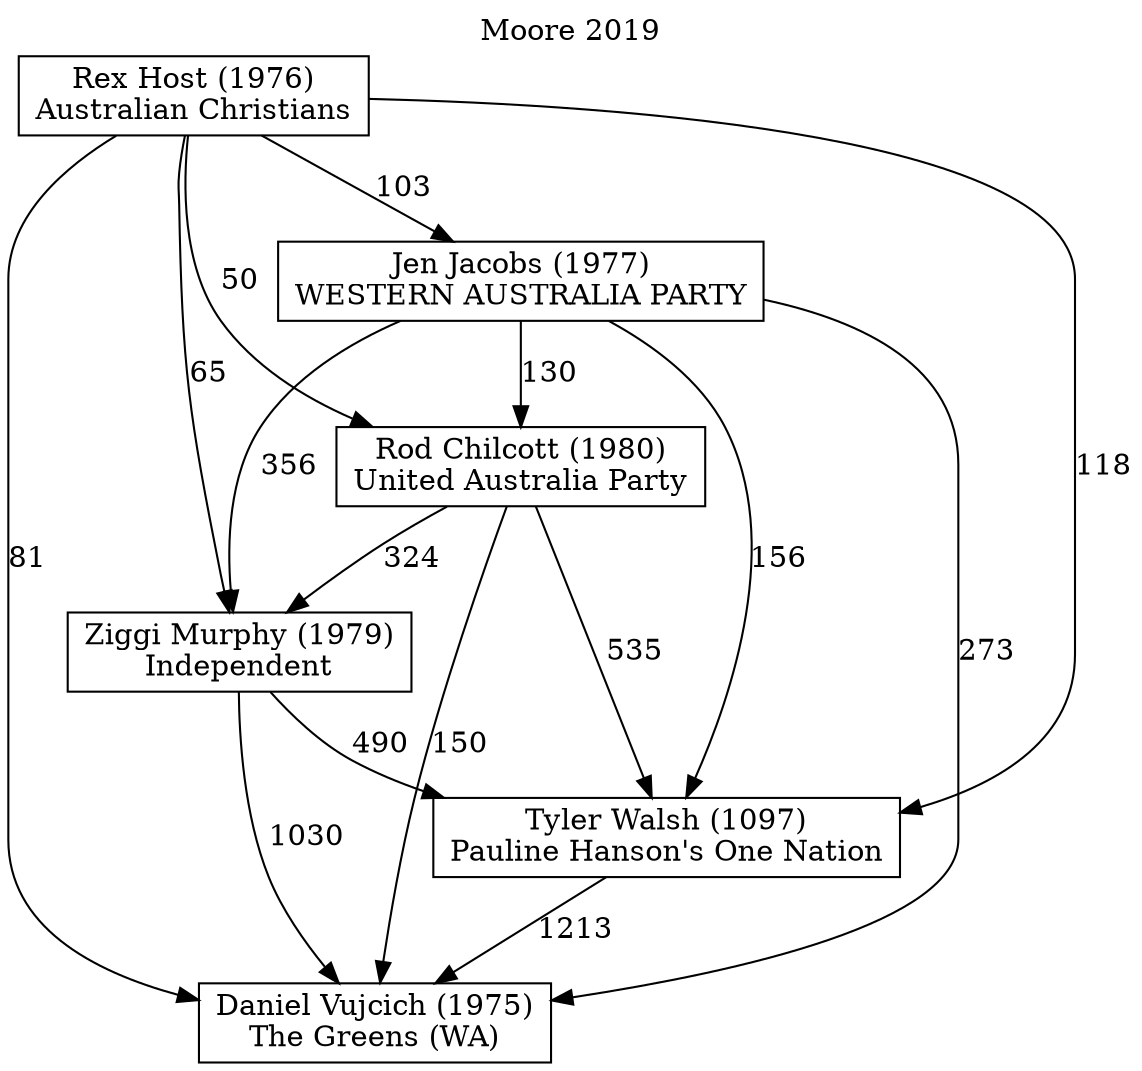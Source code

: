 // House preference flow
digraph "Daniel Vujcich (1975)_Moore_2019" {
	graph [label="Moore 2019" labelloc=t mclimit=10]
	node [shape=box]
	"Daniel Vujcich (1975)" [label="Daniel Vujcich (1975)
The Greens (WA)"]
	"Tyler Walsh (1097)" [label="Tyler Walsh (1097)
Pauline Hanson's One Nation"]
	"Ziggi Murphy (1979)" [label="Ziggi Murphy (1979)
Independent"]
	"Rod Chilcott (1980)" [label="Rod Chilcott (1980)
United Australia Party"]
	"Jen Jacobs (1977)" [label="Jen Jacobs (1977)
WESTERN AUSTRALIA PARTY"]
	"Rex Host (1976)" [label="Rex Host (1976)
Australian Christians"]
	"Daniel Vujcich (1975)" [label="Daniel Vujcich (1975)
The Greens (WA)"]
	"Ziggi Murphy (1979)" [label="Ziggi Murphy (1979)
Independent"]
	"Rod Chilcott (1980)" [label="Rod Chilcott (1980)
United Australia Party"]
	"Jen Jacobs (1977)" [label="Jen Jacobs (1977)
WESTERN AUSTRALIA PARTY"]
	"Rex Host (1976)" [label="Rex Host (1976)
Australian Christians"]
	"Daniel Vujcich (1975)" [label="Daniel Vujcich (1975)
The Greens (WA)"]
	"Rod Chilcott (1980)" [label="Rod Chilcott (1980)
United Australia Party"]
	"Jen Jacobs (1977)" [label="Jen Jacobs (1977)
WESTERN AUSTRALIA PARTY"]
	"Rex Host (1976)" [label="Rex Host (1976)
Australian Christians"]
	"Daniel Vujcich (1975)" [label="Daniel Vujcich (1975)
The Greens (WA)"]
	"Jen Jacobs (1977)" [label="Jen Jacobs (1977)
WESTERN AUSTRALIA PARTY"]
	"Rex Host (1976)" [label="Rex Host (1976)
Australian Christians"]
	"Daniel Vujcich (1975)" [label="Daniel Vujcich (1975)
The Greens (WA)"]
	"Rex Host (1976)" [label="Rex Host (1976)
Australian Christians"]
	"Rex Host (1976)" [label="Rex Host (1976)
Australian Christians"]
	"Jen Jacobs (1977)" [label="Jen Jacobs (1977)
WESTERN AUSTRALIA PARTY"]
	"Rex Host (1976)" [label="Rex Host (1976)
Australian Christians"]
	"Rex Host (1976)" [label="Rex Host (1976)
Australian Christians"]
	"Rod Chilcott (1980)" [label="Rod Chilcott (1980)
United Australia Party"]
	"Jen Jacobs (1977)" [label="Jen Jacobs (1977)
WESTERN AUSTRALIA PARTY"]
	"Rex Host (1976)" [label="Rex Host (1976)
Australian Christians"]
	"Rod Chilcott (1980)" [label="Rod Chilcott (1980)
United Australia Party"]
	"Rex Host (1976)" [label="Rex Host (1976)
Australian Christians"]
	"Rex Host (1976)" [label="Rex Host (1976)
Australian Christians"]
	"Jen Jacobs (1977)" [label="Jen Jacobs (1977)
WESTERN AUSTRALIA PARTY"]
	"Rex Host (1976)" [label="Rex Host (1976)
Australian Christians"]
	"Rex Host (1976)" [label="Rex Host (1976)
Australian Christians"]
	"Ziggi Murphy (1979)" [label="Ziggi Murphy (1979)
Independent"]
	"Rod Chilcott (1980)" [label="Rod Chilcott (1980)
United Australia Party"]
	"Jen Jacobs (1977)" [label="Jen Jacobs (1977)
WESTERN AUSTRALIA PARTY"]
	"Rex Host (1976)" [label="Rex Host (1976)
Australian Christians"]
	"Ziggi Murphy (1979)" [label="Ziggi Murphy (1979)
Independent"]
	"Jen Jacobs (1977)" [label="Jen Jacobs (1977)
WESTERN AUSTRALIA PARTY"]
	"Rex Host (1976)" [label="Rex Host (1976)
Australian Christians"]
	"Ziggi Murphy (1979)" [label="Ziggi Murphy (1979)
Independent"]
	"Rex Host (1976)" [label="Rex Host (1976)
Australian Christians"]
	"Rex Host (1976)" [label="Rex Host (1976)
Australian Christians"]
	"Jen Jacobs (1977)" [label="Jen Jacobs (1977)
WESTERN AUSTRALIA PARTY"]
	"Rex Host (1976)" [label="Rex Host (1976)
Australian Christians"]
	"Rex Host (1976)" [label="Rex Host (1976)
Australian Christians"]
	"Rod Chilcott (1980)" [label="Rod Chilcott (1980)
United Australia Party"]
	"Jen Jacobs (1977)" [label="Jen Jacobs (1977)
WESTERN AUSTRALIA PARTY"]
	"Rex Host (1976)" [label="Rex Host (1976)
Australian Christians"]
	"Rod Chilcott (1980)" [label="Rod Chilcott (1980)
United Australia Party"]
	"Rex Host (1976)" [label="Rex Host (1976)
Australian Christians"]
	"Rex Host (1976)" [label="Rex Host (1976)
Australian Christians"]
	"Jen Jacobs (1977)" [label="Jen Jacobs (1977)
WESTERN AUSTRALIA PARTY"]
	"Rex Host (1976)" [label="Rex Host (1976)
Australian Christians"]
	"Rex Host (1976)" [label="Rex Host (1976)
Australian Christians"]
	"Tyler Walsh (1097)" [label="Tyler Walsh (1097)
Pauline Hanson's One Nation"]
	"Ziggi Murphy (1979)" [label="Ziggi Murphy (1979)
Independent"]
	"Rod Chilcott (1980)" [label="Rod Chilcott (1980)
United Australia Party"]
	"Jen Jacobs (1977)" [label="Jen Jacobs (1977)
WESTERN AUSTRALIA PARTY"]
	"Rex Host (1976)" [label="Rex Host (1976)
Australian Christians"]
	"Tyler Walsh (1097)" [label="Tyler Walsh (1097)
Pauline Hanson's One Nation"]
	"Rod Chilcott (1980)" [label="Rod Chilcott (1980)
United Australia Party"]
	"Jen Jacobs (1977)" [label="Jen Jacobs (1977)
WESTERN AUSTRALIA PARTY"]
	"Rex Host (1976)" [label="Rex Host (1976)
Australian Christians"]
	"Tyler Walsh (1097)" [label="Tyler Walsh (1097)
Pauline Hanson's One Nation"]
	"Jen Jacobs (1977)" [label="Jen Jacobs (1977)
WESTERN AUSTRALIA PARTY"]
	"Rex Host (1976)" [label="Rex Host (1976)
Australian Christians"]
	"Tyler Walsh (1097)" [label="Tyler Walsh (1097)
Pauline Hanson's One Nation"]
	"Rex Host (1976)" [label="Rex Host (1976)
Australian Christians"]
	"Rex Host (1976)" [label="Rex Host (1976)
Australian Christians"]
	"Jen Jacobs (1977)" [label="Jen Jacobs (1977)
WESTERN AUSTRALIA PARTY"]
	"Rex Host (1976)" [label="Rex Host (1976)
Australian Christians"]
	"Rex Host (1976)" [label="Rex Host (1976)
Australian Christians"]
	"Rod Chilcott (1980)" [label="Rod Chilcott (1980)
United Australia Party"]
	"Jen Jacobs (1977)" [label="Jen Jacobs (1977)
WESTERN AUSTRALIA PARTY"]
	"Rex Host (1976)" [label="Rex Host (1976)
Australian Christians"]
	"Rod Chilcott (1980)" [label="Rod Chilcott (1980)
United Australia Party"]
	"Rex Host (1976)" [label="Rex Host (1976)
Australian Christians"]
	"Rex Host (1976)" [label="Rex Host (1976)
Australian Christians"]
	"Jen Jacobs (1977)" [label="Jen Jacobs (1977)
WESTERN AUSTRALIA PARTY"]
	"Rex Host (1976)" [label="Rex Host (1976)
Australian Christians"]
	"Rex Host (1976)" [label="Rex Host (1976)
Australian Christians"]
	"Ziggi Murphy (1979)" [label="Ziggi Murphy (1979)
Independent"]
	"Rod Chilcott (1980)" [label="Rod Chilcott (1980)
United Australia Party"]
	"Jen Jacobs (1977)" [label="Jen Jacobs (1977)
WESTERN AUSTRALIA PARTY"]
	"Rex Host (1976)" [label="Rex Host (1976)
Australian Christians"]
	"Ziggi Murphy (1979)" [label="Ziggi Murphy (1979)
Independent"]
	"Jen Jacobs (1977)" [label="Jen Jacobs (1977)
WESTERN AUSTRALIA PARTY"]
	"Rex Host (1976)" [label="Rex Host (1976)
Australian Christians"]
	"Ziggi Murphy (1979)" [label="Ziggi Murphy (1979)
Independent"]
	"Rex Host (1976)" [label="Rex Host (1976)
Australian Christians"]
	"Rex Host (1976)" [label="Rex Host (1976)
Australian Christians"]
	"Jen Jacobs (1977)" [label="Jen Jacobs (1977)
WESTERN AUSTRALIA PARTY"]
	"Rex Host (1976)" [label="Rex Host (1976)
Australian Christians"]
	"Rex Host (1976)" [label="Rex Host (1976)
Australian Christians"]
	"Rod Chilcott (1980)" [label="Rod Chilcott (1980)
United Australia Party"]
	"Jen Jacobs (1977)" [label="Jen Jacobs (1977)
WESTERN AUSTRALIA PARTY"]
	"Rex Host (1976)" [label="Rex Host (1976)
Australian Christians"]
	"Rod Chilcott (1980)" [label="Rod Chilcott (1980)
United Australia Party"]
	"Rex Host (1976)" [label="Rex Host (1976)
Australian Christians"]
	"Rex Host (1976)" [label="Rex Host (1976)
Australian Christians"]
	"Jen Jacobs (1977)" [label="Jen Jacobs (1977)
WESTERN AUSTRALIA PARTY"]
	"Rex Host (1976)" [label="Rex Host (1976)
Australian Christians"]
	"Rex Host (1976)" [label="Rex Host (1976)
Australian Christians"]
	"Tyler Walsh (1097)" -> "Daniel Vujcich (1975)" [label=1213]
	"Ziggi Murphy (1979)" -> "Tyler Walsh (1097)" [label=490]
	"Rod Chilcott (1980)" -> "Ziggi Murphy (1979)" [label=324]
	"Jen Jacobs (1977)" -> "Rod Chilcott (1980)" [label=130]
	"Rex Host (1976)" -> "Jen Jacobs (1977)" [label=103]
	"Ziggi Murphy (1979)" -> "Daniel Vujcich (1975)" [label=1030]
	"Rod Chilcott (1980)" -> "Daniel Vujcich (1975)" [label=150]
	"Jen Jacobs (1977)" -> "Daniel Vujcich (1975)" [label=273]
	"Rex Host (1976)" -> "Daniel Vujcich (1975)" [label=81]
	"Rex Host (1976)" -> "Rod Chilcott (1980)" [label=50]
	"Jen Jacobs (1977)" -> "Ziggi Murphy (1979)" [label=356]
	"Rex Host (1976)" -> "Ziggi Murphy (1979)" [label=65]
	"Rod Chilcott (1980)" -> "Tyler Walsh (1097)" [label=535]
	"Jen Jacobs (1977)" -> "Tyler Walsh (1097)" [label=156]
	"Rex Host (1976)" -> "Tyler Walsh (1097)" [label=118]
}
